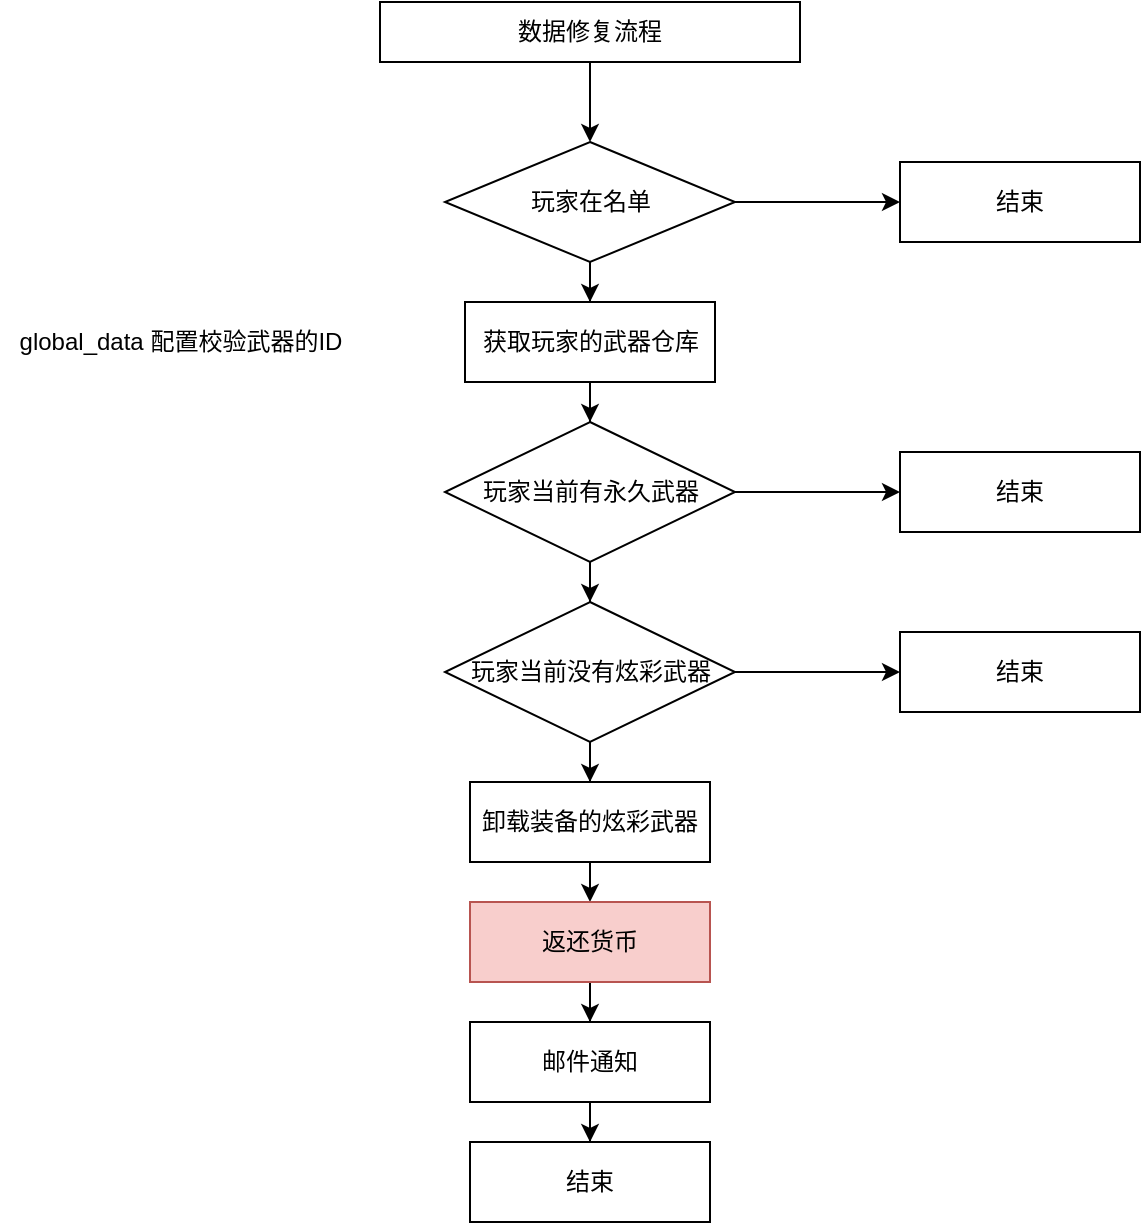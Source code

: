 <mxfile version="22.1.11" type="github">
  <diagram name="第 1 页" id="MjOnckj2qXQUch_C9P9P">
    <mxGraphModel dx="1434" dy="746" grid="1" gridSize="10" guides="1" tooltips="1" connect="1" arrows="1" fold="1" page="1" pageScale="1" pageWidth="4681" pageHeight="3300" math="0" shadow="0">
      <root>
        <mxCell id="0" />
        <mxCell id="1" parent="0" />
        <mxCell id="7qEYvJwYSWAxsUM84DAW-29" style="edgeStyle=orthogonalEdgeStyle;rounded=0;orthogonalLoop=1;jettySize=auto;html=1;exitX=0.5;exitY=1;exitDx=0;exitDy=0;entryX=0.5;entryY=0;entryDx=0;entryDy=0;" edge="1" parent="1" source="7qEYvJwYSWAxsUM84DAW-1" target="7qEYvJwYSWAxsUM84DAW-2">
          <mxGeometry relative="1" as="geometry" />
        </mxCell>
        <mxCell id="7qEYvJwYSWAxsUM84DAW-1" value="数据修复流程" style="rounded=0;whiteSpace=wrap;html=1;" vertex="1" parent="1">
          <mxGeometry x="340" y="120" width="210" height="30" as="geometry" />
        </mxCell>
        <mxCell id="7qEYvJwYSWAxsUM84DAW-18" style="edgeStyle=orthogonalEdgeStyle;rounded=0;orthogonalLoop=1;jettySize=auto;html=1;exitX=0.5;exitY=1;exitDx=0;exitDy=0;" edge="1" parent="1" source="7qEYvJwYSWAxsUM84DAW-2" target="7qEYvJwYSWAxsUM84DAW-4">
          <mxGeometry relative="1" as="geometry" />
        </mxCell>
        <mxCell id="7qEYvJwYSWAxsUM84DAW-26" style="edgeStyle=orthogonalEdgeStyle;rounded=0;orthogonalLoop=1;jettySize=auto;html=1;exitX=1;exitY=0.5;exitDx=0;exitDy=0;" edge="1" parent="1" source="7qEYvJwYSWAxsUM84DAW-2" target="7qEYvJwYSWAxsUM84DAW-3">
          <mxGeometry relative="1" as="geometry" />
        </mxCell>
        <mxCell id="7qEYvJwYSWAxsUM84DAW-2" value="玩家在名单" style="rhombus;whiteSpace=wrap;html=1;" vertex="1" parent="1">
          <mxGeometry x="372.5" y="190" width="145" height="60" as="geometry" />
        </mxCell>
        <mxCell id="7qEYvJwYSWAxsUM84DAW-3" value="结束" style="rounded=0;whiteSpace=wrap;html=1;" vertex="1" parent="1">
          <mxGeometry x="600" y="200" width="120" height="40" as="geometry" />
        </mxCell>
        <mxCell id="7qEYvJwYSWAxsUM84DAW-19" style="edgeStyle=orthogonalEdgeStyle;rounded=0;orthogonalLoop=1;jettySize=auto;html=1;exitX=0.5;exitY=1;exitDx=0;exitDy=0;" edge="1" parent="1" source="7qEYvJwYSWAxsUM84DAW-4" target="7qEYvJwYSWAxsUM84DAW-7">
          <mxGeometry relative="1" as="geometry" />
        </mxCell>
        <mxCell id="7qEYvJwYSWAxsUM84DAW-4" value="获取玩家的武器仓库" style="rounded=0;whiteSpace=wrap;html=1;" vertex="1" parent="1">
          <mxGeometry x="382.5" y="270" width="125" height="40" as="geometry" />
        </mxCell>
        <mxCell id="7qEYvJwYSWAxsUM84DAW-6" value="global_data 配置校验武器的ID" style="text;html=1;align=center;verticalAlign=middle;resizable=0;points=[];autosize=1;strokeColor=none;fillColor=none;" vertex="1" parent="1">
          <mxGeometry x="150" y="275" width="180" height="30" as="geometry" />
        </mxCell>
        <mxCell id="7qEYvJwYSWAxsUM84DAW-20" style="edgeStyle=orthogonalEdgeStyle;rounded=0;orthogonalLoop=1;jettySize=auto;html=1;exitX=0.5;exitY=1;exitDx=0;exitDy=0;" edge="1" parent="1" source="7qEYvJwYSWAxsUM84DAW-7" target="7qEYvJwYSWAxsUM84DAW-9">
          <mxGeometry relative="1" as="geometry" />
        </mxCell>
        <mxCell id="7qEYvJwYSWAxsUM84DAW-27" style="edgeStyle=orthogonalEdgeStyle;rounded=0;orthogonalLoop=1;jettySize=auto;html=1;exitX=1;exitY=0.5;exitDx=0;exitDy=0;" edge="1" parent="1" source="7qEYvJwYSWAxsUM84DAW-7" target="7qEYvJwYSWAxsUM84DAW-8">
          <mxGeometry relative="1" as="geometry" />
        </mxCell>
        <mxCell id="7qEYvJwYSWAxsUM84DAW-7" value="玩家当前有永久武器" style="rhombus;whiteSpace=wrap;html=1;" vertex="1" parent="1">
          <mxGeometry x="372.5" y="330" width="145" height="70" as="geometry" />
        </mxCell>
        <mxCell id="7qEYvJwYSWAxsUM84DAW-8" value="结束" style="rounded=0;whiteSpace=wrap;html=1;" vertex="1" parent="1">
          <mxGeometry x="600" y="345" width="120" height="40" as="geometry" />
        </mxCell>
        <mxCell id="7qEYvJwYSWAxsUM84DAW-21" style="edgeStyle=orthogonalEdgeStyle;rounded=0;orthogonalLoop=1;jettySize=auto;html=1;exitX=0.5;exitY=1;exitDx=0;exitDy=0;" edge="1" parent="1" source="7qEYvJwYSWAxsUM84DAW-9" target="7qEYvJwYSWAxsUM84DAW-14">
          <mxGeometry relative="1" as="geometry" />
        </mxCell>
        <mxCell id="7qEYvJwYSWAxsUM84DAW-28" style="edgeStyle=orthogonalEdgeStyle;rounded=0;orthogonalLoop=1;jettySize=auto;html=1;exitX=1;exitY=0.5;exitDx=0;exitDy=0;entryX=0;entryY=0.5;entryDx=0;entryDy=0;" edge="1" parent="1" source="7qEYvJwYSWAxsUM84DAW-9" target="7qEYvJwYSWAxsUM84DAW-10">
          <mxGeometry relative="1" as="geometry" />
        </mxCell>
        <mxCell id="7qEYvJwYSWAxsUM84DAW-9" value="玩家当前没有炫彩武器" style="rhombus;whiteSpace=wrap;html=1;" vertex="1" parent="1">
          <mxGeometry x="372.5" y="420" width="145" height="70" as="geometry" />
        </mxCell>
        <mxCell id="7qEYvJwYSWAxsUM84DAW-10" value="结束" style="rounded=0;whiteSpace=wrap;html=1;" vertex="1" parent="1">
          <mxGeometry x="600" y="435" width="120" height="40" as="geometry" />
        </mxCell>
        <mxCell id="7qEYvJwYSWAxsUM84DAW-22" style="edgeStyle=orthogonalEdgeStyle;rounded=0;orthogonalLoop=1;jettySize=auto;html=1;exitX=0.5;exitY=1;exitDx=0;exitDy=0;entryX=0.5;entryY=0;entryDx=0;entryDy=0;" edge="1" parent="1" source="7qEYvJwYSWAxsUM84DAW-14" target="7qEYvJwYSWAxsUM84DAW-15">
          <mxGeometry relative="1" as="geometry" />
        </mxCell>
        <mxCell id="7qEYvJwYSWAxsUM84DAW-14" value="卸载装备的炫彩武器" style="rounded=0;whiteSpace=wrap;html=1;" vertex="1" parent="1">
          <mxGeometry x="385" y="510" width="120" height="40" as="geometry" />
        </mxCell>
        <mxCell id="7qEYvJwYSWAxsUM84DAW-23" style="edgeStyle=orthogonalEdgeStyle;rounded=0;orthogonalLoop=1;jettySize=auto;html=1;exitX=0.5;exitY=1;exitDx=0;exitDy=0;" edge="1" parent="1" source="7qEYvJwYSWAxsUM84DAW-15" target="7qEYvJwYSWAxsUM84DAW-16">
          <mxGeometry relative="1" as="geometry" />
        </mxCell>
        <mxCell id="7qEYvJwYSWAxsUM84DAW-15" value="返还货币" style="rounded=0;whiteSpace=wrap;html=1;fillColor=#f8cecc;strokeColor=#b85450;" vertex="1" parent="1">
          <mxGeometry x="385" y="570" width="120" height="40" as="geometry" />
        </mxCell>
        <mxCell id="7qEYvJwYSWAxsUM84DAW-24" style="edgeStyle=orthogonalEdgeStyle;rounded=0;orthogonalLoop=1;jettySize=auto;html=1;exitX=0.5;exitY=1;exitDx=0;exitDy=0;" edge="1" parent="1" source="7qEYvJwYSWAxsUM84DAW-16" target="7qEYvJwYSWAxsUM84DAW-17">
          <mxGeometry relative="1" as="geometry" />
        </mxCell>
        <mxCell id="7qEYvJwYSWAxsUM84DAW-16" value="邮件通知" style="rounded=0;whiteSpace=wrap;html=1;" vertex="1" parent="1">
          <mxGeometry x="385" y="630" width="120" height="40" as="geometry" />
        </mxCell>
        <mxCell id="7qEYvJwYSWAxsUM84DAW-17" value="结束" style="rounded=0;whiteSpace=wrap;html=1;" vertex="1" parent="1">
          <mxGeometry x="385" y="690" width="120" height="40" as="geometry" />
        </mxCell>
      </root>
    </mxGraphModel>
  </diagram>
</mxfile>
